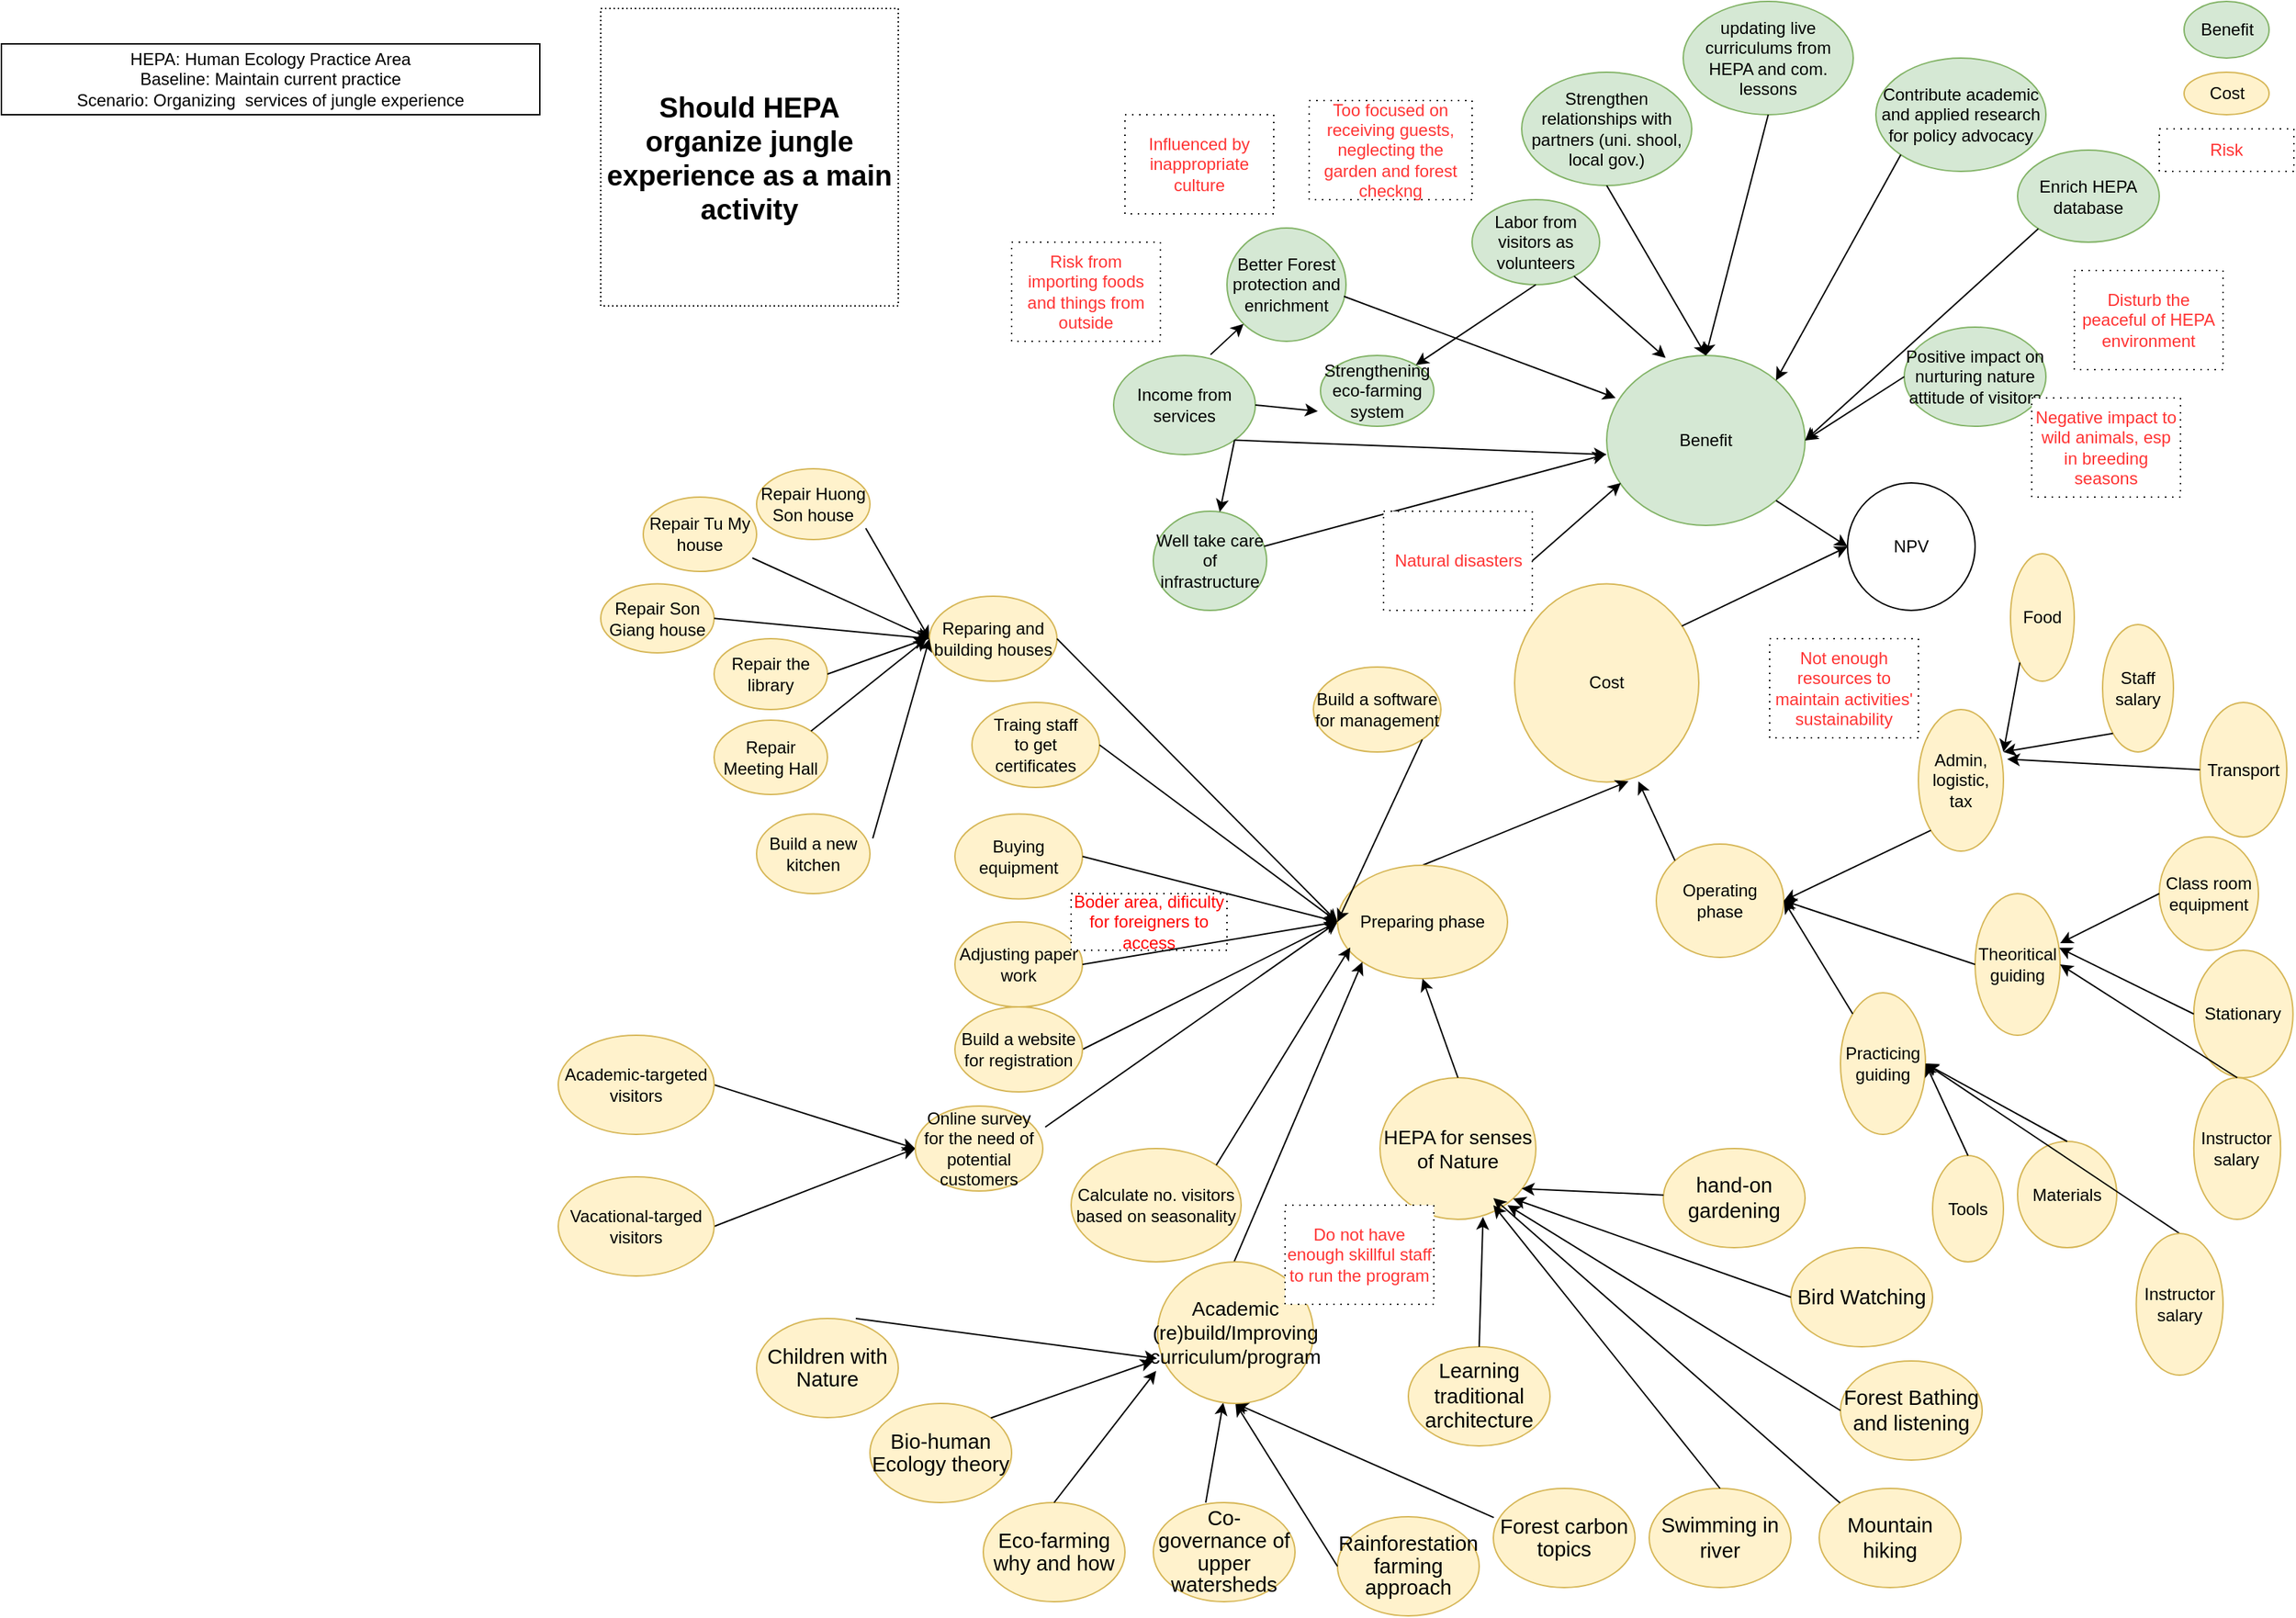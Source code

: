 <mxfile version="24.5.4" type="device" pages="2">
  <diagram name="Trang-1" id="ofl7ttp1nzQs2wiD4BM9">
    <mxGraphModel dx="2084" dy="669" grid="1" gridSize="10" guides="1" tooltips="1" connect="1" arrows="1" fold="1" page="1" pageScale="1" pageWidth="827" pageHeight="1169" math="0" shadow="0">
      <root>
        <mxCell id="0" />
        <mxCell id="1" parent="0" />
        <mxCell id="Vnxd07OsWFcu-5mzHoOT-1" value="Income from services" style="ellipse;whiteSpace=wrap;html=1;fillColor=#d5e8d4;strokeColor=#82b366;" parent="1" vertex="1">
          <mxGeometry x="-8" y="250" width="100" height="70" as="geometry" />
        </mxCell>
        <mxCell id="Vnxd07OsWFcu-5mzHoOT-2" value="Well take care of infrastructure" style="ellipse;whiteSpace=wrap;html=1;fillColor=#d5e8d4;strokeColor=#82b366;" parent="1" vertex="1">
          <mxGeometry x="20" y="360" width="80" height="70" as="geometry" />
        </mxCell>
        <mxCell id="Vnxd07OsWFcu-5mzHoOT-3" value="Positive impact on nurturing nature attitude of visitors" style="ellipse;whiteSpace=wrap;html=1;fillColor=#d5e8d4;strokeColor=#82b366;" parent="1" vertex="1">
          <mxGeometry x="550" y="230" width="100" height="70" as="geometry" />
        </mxCell>
        <mxCell id="Vnxd07OsWFcu-5mzHoOT-4" value="Better Forest protection and enrichment" style="ellipse;whiteSpace=wrap;html=1;fillColor=#d5e8d4;strokeColor=#82b366;" parent="1" vertex="1">
          <mxGeometry x="72" y="160" width="84" height="80" as="geometry" />
        </mxCell>
        <mxCell id="Vnxd07OsWFcu-5mzHoOT-8" value="Operating phase" style="ellipse;whiteSpace=wrap;html=1;fillColor=#fff2cc;strokeColor=#d6b656;" parent="1" vertex="1">
          <mxGeometry x="375" y="595" width="90" height="80" as="geometry" />
        </mxCell>
        <mxCell id="Vnxd07OsWFcu-5mzHoOT-10" value="Strengthening eco-farming system" style="ellipse;whiteSpace=wrap;html=1;fillColor=#D5E8D4;strokeColor=#82b366;" parent="1" vertex="1">
          <mxGeometry x="138" y="250" width="80" height="50" as="geometry" />
        </mxCell>
        <mxCell id="Vnxd07OsWFcu-5mzHoOT-11" value="Benefit" style="ellipse;whiteSpace=wrap;html=1;fillColor=#d5e8d4;strokeColor=#82b366;" parent="1" vertex="1">
          <mxGeometry x="340" y="250" width="140" height="120" as="geometry" />
        </mxCell>
        <mxCell id="Vnxd07OsWFcu-5mzHoOT-12" value="Cost" style="ellipse;whiteSpace=wrap;html=1;fillColor=#fff2cc;strokeColor=#d6b656;" parent="1" vertex="1">
          <mxGeometry x="275" y="411.25" width="130" height="140" as="geometry" />
        </mxCell>
        <mxCell id="Vnxd07OsWFcu-5mzHoOT-13" value="Labor from visitors as volunteers" style="ellipse;whiteSpace=wrap;html=1;fillColor=#d5e8d4;strokeColor=#82b366;" parent="1" vertex="1">
          <mxGeometry x="245" y="140" width="90" height="60" as="geometry" />
        </mxCell>
        <mxCell id="Vnxd07OsWFcu-5mzHoOT-17" value="" style="endArrow=classic;html=1;rounded=0;exitX=0;exitY=0;exitDx=0;exitDy=0;entryX=0.672;entryY=0.996;entryDx=0;entryDy=0;entryPerimeter=0;" parent="1" source="Vnxd07OsWFcu-5mzHoOT-8" target="Vnxd07OsWFcu-5mzHoOT-12" edge="1">
          <mxGeometry width="50" height="50" relative="1" as="geometry">
            <mxPoint x="322.25" y="410.0" as="sourcePoint" />
            <mxPoint x="610" y="410" as="targetPoint" />
          </mxGeometry>
        </mxCell>
        <mxCell id="Vnxd07OsWFcu-5mzHoOT-30" value="" style="endArrow=classic;html=1;rounded=0;exitX=0.5;exitY=0;exitDx=0;exitDy=0;entryX=0.618;entryY=0.996;entryDx=0;entryDy=0;entryPerimeter=0;" parent="1" source="Vnxd07OsWFcu-5mzHoOT-24" target="Vnxd07OsWFcu-5mzHoOT-12" edge="1">
          <mxGeometry width="50" height="50" relative="1" as="geometry">
            <mxPoint x="446.52" y="688.54" as="sourcePoint" />
            <mxPoint x="410" y="530" as="targetPoint" />
          </mxGeometry>
        </mxCell>
        <mxCell id="Vnxd07OsWFcu-5mzHoOT-33" value="NPV" style="ellipse;whiteSpace=wrap;html=1;" parent="1" vertex="1">
          <mxGeometry x="510" y="340" width="90" height="90" as="geometry" />
        </mxCell>
        <mxCell id="Vnxd07OsWFcu-5mzHoOT-34" value="" style="endArrow=classic;html=1;rounded=0;exitX=1;exitY=1;exitDx=0;exitDy=0;entryX=0;entryY=0.5;entryDx=0;entryDy=0;" parent="1" source="Vnxd07OsWFcu-5mzHoOT-11" target="Vnxd07OsWFcu-5mzHoOT-33" edge="1">
          <mxGeometry width="50" height="50" relative="1" as="geometry">
            <mxPoint x="720" y="210" as="sourcePoint" />
            <mxPoint x="617" y="303" as="targetPoint" />
          </mxGeometry>
        </mxCell>
        <mxCell id="Vnxd07OsWFcu-5mzHoOT-35" value="" style="endArrow=classic;html=1;rounded=0;exitX=0.908;exitY=0.213;exitDx=0;exitDy=0;exitPerimeter=0;entryX=0;entryY=0.5;entryDx=0;entryDy=0;" parent="1" source="Vnxd07OsWFcu-5mzHoOT-12" target="Vnxd07OsWFcu-5mzHoOT-33" edge="1">
          <mxGeometry width="50" height="50" relative="1" as="geometry">
            <mxPoint x="690" y="350" as="sourcePoint" />
            <mxPoint x="630" y="330" as="targetPoint" />
          </mxGeometry>
        </mxCell>
        <mxCell id="Vnxd07OsWFcu-5mzHoOT-37" value="" style="endArrow=classic;html=1;rounded=0;exitX=1;exitY=1;exitDx=0;exitDy=0;" parent="1" source="Vnxd07OsWFcu-5mzHoOT-1" edge="1">
          <mxGeometry width="50" height="50" relative="1" as="geometry">
            <mxPoint x="294" y="120" as="sourcePoint" />
            <mxPoint x="340" y="320" as="targetPoint" />
          </mxGeometry>
        </mxCell>
        <mxCell id="Vnxd07OsWFcu-5mzHoOT-38" value="" style="endArrow=classic;html=1;rounded=0;entryX=-0.006;entryY=0.583;entryDx=0;entryDy=0;entryPerimeter=0;" parent="1" source="Vnxd07OsWFcu-5mzHoOT-2" target="Vnxd07OsWFcu-5mzHoOT-11" edge="1">
          <mxGeometry width="50" height="50" relative="1" as="geometry">
            <mxPoint x="424" y="90" as="sourcePoint" />
            <mxPoint x="474" y="40" as="targetPoint" />
          </mxGeometry>
        </mxCell>
        <mxCell id="Vnxd07OsWFcu-5mzHoOT-43" value="" style="endArrow=classic;html=1;rounded=0;exitX=1;exitY=1;exitDx=0;exitDy=0;" parent="1" source="Vnxd07OsWFcu-5mzHoOT-1" target="Vnxd07OsWFcu-5mzHoOT-2" edge="1">
          <mxGeometry width="50" height="50" relative="1" as="geometry">
            <mxPoint x="290" y="90" as="sourcePoint" />
            <mxPoint x="340" y="40" as="targetPoint" />
          </mxGeometry>
        </mxCell>
        <mxCell id="Vnxd07OsWFcu-5mzHoOT-45" value="" style="endArrow=classic;html=1;rounded=0;entryX=0.297;entryY=0.015;entryDx=0;entryDy=0;entryPerimeter=0;" parent="1" source="Vnxd07OsWFcu-5mzHoOT-13" target="Vnxd07OsWFcu-5mzHoOT-11" edge="1">
          <mxGeometry width="50" height="50" relative="1" as="geometry">
            <mxPoint x="390" y="250" as="sourcePoint" />
            <mxPoint x="440" y="200" as="targetPoint" />
          </mxGeometry>
        </mxCell>
        <mxCell id="Vnxd07OsWFcu-5mzHoOT-55" value="&lt;div style=&quot;&quot;&gt;&lt;b style=&quot;background-color: initial;&quot;&gt;&lt;font style=&quot;font-size: 20px;&quot;&gt;Should HEPA organize jungle experience as a main activity&lt;/font&gt;&lt;/b&gt;&lt;/div&gt;" style="whiteSpace=wrap;html=1;aspect=fixed;align=center;dashed=1;dashPattern=1 2;" parent="1" vertex="1">
          <mxGeometry x="-370" y="5" width="210" height="210" as="geometry" />
        </mxCell>
        <mxCell id="Vnxd07OsWFcu-5mzHoOT-57" value="Benefit" style="ellipse;whiteSpace=wrap;html=1;fillColor=#d5e8d4;strokeColor=#82b366;" parent="1" vertex="1">
          <mxGeometry x="747.5" width="60" height="40" as="geometry" />
        </mxCell>
        <mxCell id="Vnxd07OsWFcu-5mzHoOT-58" value="Cost" style="ellipse;whiteSpace=wrap;html=1;fillColor=#fff2cc;strokeColor=#d6b656;" parent="1" vertex="1">
          <mxGeometry x="747.5" y="50" width="60" height="30" as="geometry" />
        </mxCell>
        <mxCell id="Vnxd07OsWFcu-5mzHoOT-59" value="&lt;font color=&quot;#ff3333&quot;&gt;Risk&lt;/font&gt;" style="rounded=0;whiteSpace=wrap;html=1;dashed=1;dashPattern=1 4;rotation=0;" parent="1" vertex="1">
          <mxGeometry x="730" y="90" width="95" height="30" as="geometry" />
        </mxCell>
        <mxCell id="sA6MvH5z0S7KKNP0_NfH-4" value="Admin, logistic, tax" style="ellipse;whiteSpace=wrap;html=1;fillColor=#fff2cc;strokeColor=#d6b656;direction=south;" parent="1" vertex="1">
          <mxGeometry x="560" y="500" width="60" height="100" as="geometry" />
        </mxCell>
        <mxCell id="sA6MvH5z0S7KKNP0_NfH-5" value="Theoritical guiding&lt;span style=&quot;color: rgba(0, 0, 0, 0); font-family: monospace; font-size: 0px; text-align: start; text-wrap: nowrap;&quot;&gt;%3CmxGraphModel%3E%3Croot%3E%3CmxCell%20id%3D%220%22%2F%3E%3CmxCell%20id%3D%221%22%20parent%3D%220%22%2F%3E%3CmxCell%20id%3D%222%22%20value%3D%22Admin%22%20style%3D%22ellipse%3BwhiteSpace%3Dwrap%3Bhtml%3D1%3B%22%20vertex%3D%221%22%20parent%3D%221%22%3E%3CmxGeometry%20x%3D%22340%22%20y%3D%22440%22%20width%3D%22100%22%20height%3D%2260%22%20as%3D%22geometry%22%2F%3E%3C%2FmxCell%3E%3C%2Froot%3E%3C%2FmxGraphModel%3E&lt;/span&gt;" style="ellipse;whiteSpace=wrap;html=1;fillColor=#fff2cc;strokeColor=#d6b656;direction=south;" parent="1" vertex="1">
          <mxGeometry x="600" y="630" width="60" height="100" as="geometry" />
        </mxCell>
        <mxCell id="sA6MvH5z0S7KKNP0_NfH-6" value="Practicing guiding" style="ellipse;whiteSpace=wrap;html=1;fillColor=#fff2cc;strokeColor=#d6b656;direction=south;" parent="1" vertex="1">
          <mxGeometry x="505" y="700" width="60" height="100" as="geometry" />
        </mxCell>
        <mxCell id="sA6MvH5z0S7KKNP0_NfH-14" value="" style="endArrow=classic;html=1;rounded=0;exitX=1;exitY=0.5;exitDx=0;exitDy=0;entryX=0;entryY=0.5;entryDx=0;entryDy=0;" parent="1" source="sA6MvH5z0S7KKNP0_NfH-2" target="SxeLYtw73dhV6uL4XOvn-9" edge="1">
          <mxGeometry width="50" height="50" relative="1" as="geometry">
            <mxPoint x="-260" y="600" as="sourcePoint" />
            <mxPoint x="-23" y="840" as="targetPoint" />
          </mxGeometry>
        </mxCell>
        <mxCell id="sA6MvH5z0S7KKNP0_NfH-15" value="" style="endArrow=classic;html=1;rounded=0;entryX=0;entryY=0.5;entryDx=0;entryDy=0;exitX=1;exitY=0.5;exitDx=0;exitDy=0;" parent="1" source="sA6MvH5z0S7KKNP0_NfH-3" target="SxeLYtw73dhV6uL4XOvn-9" edge="1">
          <mxGeometry width="50" height="50" relative="1" as="geometry">
            <mxPoint x="-180" y="725" as="sourcePoint" />
            <mxPoint x="-13" y="841" as="targetPoint" />
          </mxGeometry>
        </mxCell>
        <mxCell id="sA6MvH5z0S7KKNP0_NfH-16" value="" style="endArrow=classic;html=1;rounded=0;entryX=0;entryY=0.5;entryDx=0;entryDy=0;exitX=0.963;exitY=0.84;exitDx=0;exitDy=0;exitPerimeter=0;" parent="1" source="SxeLYtw73dhV6uL4XOvn-4" target="Vnxd07OsWFcu-5mzHoOT-5" edge="1">
          <mxGeometry width="50" height="50" relative="1" as="geometry">
            <mxPoint x="-80" y="390" as="sourcePoint" />
            <mxPoint x="-210" y="360" as="targetPoint" />
          </mxGeometry>
        </mxCell>
        <mxCell id="sA6MvH5z0S7KKNP0_NfH-20" value="updating live curriculums from HEPA and com. lessons" style="ellipse;whiteSpace=wrap;html=1;fillColor=#d5e8d4;strokeColor=#82b366;" parent="1" vertex="1">
          <mxGeometry x="394" width="120" height="80" as="geometry" />
        </mxCell>
        <mxCell id="sA6MvH5z0S7KKNP0_NfH-22" value="Contribute academic and applied research for policy advocacy" style="ellipse;whiteSpace=wrap;html=1;fillColor=#d5e8d4;strokeColor=#82b366;" parent="1" vertex="1">
          <mxGeometry x="530" y="40" width="120" height="80" as="geometry" />
        </mxCell>
        <mxCell id="sA6MvH5z0S7KKNP0_NfH-23" value="Enrich HEPA database" style="ellipse;whiteSpace=wrap;html=1;fillColor=#d5e8d4;strokeColor=#82b366;" parent="1" vertex="1">
          <mxGeometry x="630" y="105" width="100" height="65" as="geometry" />
        </mxCell>
        <mxCell id="sA6MvH5z0S7KKNP0_NfH-29" value="&lt;span style=&quot;font-size:11.0pt;line-height:107%;&lt;br/&gt;font-family:&amp;quot;Times New Roman&amp;quot;,&amp;quot;serif&amp;quot;;mso-fareast-font-family:Calibri;&lt;br/&gt;mso-fareast-theme-font:minor-latin;mso-ansi-language:EN-US;mso-fareast-language:&lt;br/&gt;EN-US;mso-bidi-language:AR-SA&quot;&gt;Forest carbon topics&lt;/span&gt;" style="ellipse;whiteSpace=wrap;html=1;fillColor=#fff2cc;strokeColor=#d6b656;" parent="1" vertex="1">
          <mxGeometry x="260" y="1050" width="100" height="70" as="geometry" />
        </mxCell>
        <mxCell id="sA6MvH5z0S7KKNP0_NfH-30" value="&lt;span style=&quot;font-size:11.0pt;line-height:107%;&lt;br/&gt;font-family:&amp;quot;Times New Roman&amp;quot;,&amp;quot;serif&amp;quot;;mso-fareast-font-family:Calibri;&lt;br/&gt;mso-fareast-theme-font:minor-latin;mso-ansi-language:EN-US;mso-fareast-language:&lt;br/&gt;EN-US;mso-bidi-language:AR-SA&quot;&gt;Eco-farming why and how&lt;/span&gt;" style="ellipse;whiteSpace=wrap;html=1;fillColor=#fff2cc;strokeColor=#d6b656;" parent="1" vertex="1">
          <mxGeometry x="-100" y="1060" width="100" height="70" as="geometry" />
        </mxCell>
        <mxCell id="sA6MvH5z0S7KKNP0_NfH-32" value="&lt;span style=&quot;font-size:11.0pt;line-height:107%;&lt;br/&gt;font-family:&amp;quot;Times New Roman&amp;quot;,&amp;quot;serif&amp;quot;;mso-fareast-font-family:Calibri;&lt;br/&gt;mso-fareast-theme-font:minor-latin;mso-ansi-language:EN-US;mso-fareast-language:&lt;br/&gt;EN-US;mso-bidi-language:AR-SA&quot;&gt;Rainforestation farming approach&lt;/span&gt;" style="ellipse;whiteSpace=wrap;html=1;fillColor=#fff2cc;strokeColor=#d6b656;" parent="1" vertex="1">
          <mxGeometry x="150" y="1070" width="100" height="70" as="geometry" />
        </mxCell>
        <mxCell id="sA6MvH5z0S7KKNP0_NfH-41" value="" style="endArrow=classic;html=1;rounded=0;entryX=1;entryY=0.5;entryDx=0;entryDy=0;exitX=0;exitY=0.5;exitDx=0;exitDy=0;" parent="1" source="sA6MvH5z0S7KKNP0_NfH-32" target="sA6MvH5z0S7KKNP0_NfH-24" edge="1">
          <mxGeometry width="50" height="50" relative="1" as="geometry">
            <mxPoint x="158" y="880" as="sourcePoint" />
            <mxPoint x="208" y="830" as="targetPoint" />
          </mxGeometry>
        </mxCell>
        <mxCell id="sA6MvH5z0S7KKNP0_NfH-42" value="" style="endArrow=classic;html=1;rounded=0;exitX=0.003;exitY=0.294;exitDx=0;exitDy=0;exitPerimeter=0;entryX=1;entryY=0.5;entryDx=0;entryDy=0;" parent="1" source="sA6MvH5z0S7KKNP0_NfH-29" target="sA6MvH5z0S7KKNP0_NfH-24" edge="1">
          <mxGeometry width="50" height="50" relative="1" as="geometry">
            <mxPoint x="133" y="850" as="sourcePoint" />
            <mxPoint x="130" y="900" as="targetPoint" />
          </mxGeometry>
        </mxCell>
        <mxCell id="sA6MvH5z0S7KKNP0_NfH-2" value="Academic-targeted&lt;div&gt;visitors&lt;/div&gt;" style="ellipse;whiteSpace=wrap;html=1;fillColor=#fff2cc;strokeColor=#d6b656;" parent="1" vertex="1">
          <mxGeometry x="-400" y="730" width="110" height="70" as="geometry" />
        </mxCell>
        <mxCell id="sA6MvH5z0S7KKNP0_NfH-3" value="Vacational-targed&lt;div&gt;visitors&lt;/div&gt;" style="ellipse;whiteSpace=wrap;html=1;fillColor=#fff2cc;strokeColor=#d6b656;" parent="1" vertex="1">
          <mxGeometry x="-400" y="830" width="110" height="70" as="geometry" />
        </mxCell>
        <mxCell id="sA6MvH5z0S7KKNP0_NfH-28" value="&lt;span style=&quot;font-size:11.0pt;line-height:107%;&lt;br/&gt;font-family:&amp;quot;Times New Roman&amp;quot;,&amp;quot;serif&amp;quot;;mso-fareast-font-family:Calibri;&lt;br/&gt;mso-fareast-theme-font:minor-latin;mso-ansi-language:EN-US;mso-fareast-language:&lt;br/&gt;EN-US;mso-bidi-language:AR-SA&quot;&gt;Children with Nature&lt;/span&gt;" style="ellipse;whiteSpace=wrap;html=1;fillColor=#fff2cc;strokeColor=#d6b656;" parent="1" vertex="1">
          <mxGeometry x="-260" y="930" width="100" height="70" as="geometry" />
        </mxCell>
        <mxCell id="Vnxd07OsWFcu-5mzHoOT-5" value="Reparing and building houses" style="ellipse;whiteSpace=wrap;html=1;fillColor=#fff2cc;strokeColor=#d6b656;" parent="1" vertex="1">
          <mxGeometry x="-138" y="420" width="90" height="60" as="geometry" />
        </mxCell>
        <mxCell id="Vnxd07OsWFcu-5mzHoOT-6" value="Traing staff&lt;div&gt;to get certificates&lt;/div&gt;" style="ellipse;whiteSpace=wrap;html=1;fillColor=#fff2cc;strokeColor=#d6b656;" parent="1" vertex="1">
          <mxGeometry x="-108" y="495" width="90" height="60" as="geometry" />
        </mxCell>
        <mxCell id="Vnxd07OsWFcu-5mzHoOT-7" value="Buying equipment" style="ellipse;whiteSpace=wrap;html=1;fillColor=#fff2cc;strokeColor=#d6b656;" parent="1" vertex="1">
          <mxGeometry x="-120" y="573.75" width="90" height="60" as="geometry" />
        </mxCell>
        <mxCell id="Vnxd07OsWFcu-5mzHoOT-9" value="Adjusting paper work" style="ellipse;whiteSpace=wrap;html=1;fillColor=#fff2cc;strokeColor=#d6b656;" parent="1" vertex="1">
          <mxGeometry x="-120" y="650" width="90" height="60" as="geometry" />
        </mxCell>
        <mxCell id="Vnxd07OsWFcu-5mzHoOT-25" value="" style="endArrow=classic;html=1;rounded=0;entryX=0;entryY=0.5;entryDx=0;entryDy=0;exitX=1.019;exitY=0.248;exitDx=0;exitDy=0;exitPerimeter=0;" parent="1" source="SxeLYtw73dhV6uL4XOvn-9" target="Vnxd07OsWFcu-5mzHoOT-24" edge="1">
          <mxGeometry width="50" height="50" relative="1" as="geometry">
            <mxPoint x="-48" y="390" as="sourcePoint" />
            <mxPoint x="2" y="340" as="targetPoint" />
          </mxGeometry>
        </mxCell>
        <mxCell id="Vnxd07OsWFcu-5mzHoOT-29" value="" style="endArrow=classic;html=1;rounded=0;entryX=0;entryY=0.5;entryDx=0;entryDy=0;exitX=1;exitY=0.5;exitDx=0;exitDy=0;" parent="1" source="SxeLYtw73dhV6uL4XOvn-8" target="Vnxd07OsWFcu-5mzHoOT-24" edge="1">
          <mxGeometry width="50" height="50" relative="1" as="geometry">
            <mxPoint x="-38" y="320" as="sourcePoint" />
            <mxPoint x="2" y="440" as="targetPoint" />
          </mxGeometry>
        </mxCell>
        <mxCell id="6lQAxavOUs4JMhzaHAg3-1" value="&lt;font color=&quot;#ff0000&quot;&gt;Boder area, dificulty for foreigners to access&lt;/font&gt;" style="rounded=0;whiteSpace=wrap;html=1;dashed=1;dashPattern=1 4;rotation=0;" parent="1" vertex="1">
          <mxGeometry x="-38" y="630" width="110" height="40" as="geometry" />
        </mxCell>
        <mxCell id="SxeLYtw73dhV6uL4XOvn-8" value="Build a website for registration" style="ellipse;whiteSpace=wrap;html=1;fillColor=#fff2cc;strokeColor=#d6b656;" parent="1" vertex="1">
          <mxGeometry x="-120" y="710" width="90" height="60" as="geometry" />
        </mxCell>
        <mxCell id="SxeLYtw73dhV6uL4XOvn-9" value="Online survey for the need of potential customers" style="ellipse;whiteSpace=wrap;html=1;fillColor=#fff2cc;strokeColor=#d6b656;" parent="1" vertex="1">
          <mxGeometry x="-148" y="780" width="90" height="60" as="geometry" />
        </mxCell>
        <mxCell id="sA6MvH5z0S7KKNP0_NfH-10" value="" style="endArrow=classic;html=1;rounded=0;entryX=0;entryY=0.5;entryDx=0;entryDy=0;exitX=1;exitY=0.5;exitDx=0;exitDy=0;" parent="1" source="Vnxd07OsWFcu-5mzHoOT-9" target="Vnxd07OsWFcu-5mzHoOT-24" edge="1">
          <mxGeometry width="50" height="50" relative="1" as="geometry">
            <mxPoint x="-38" y="820" as="sourcePoint" />
            <mxPoint x="242" y="600" as="targetPoint" />
          </mxGeometry>
        </mxCell>
        <mxCell id="sA6MvH5z0S7KKNP0_NfH-12" value="" style="endArrow=classic;html=1;rounded=0;exitX=1;exitY=0.5;exitDx=0;exitDy=0;entryX=0;entryY=0.5;entryDx=0;entryDy=0;" parent="1" source="Vnxd07OsWFcu-5mzHoOT-6" target="Vnxd07OsWFcu-5mzHoOT-24" edge="1">
          <mxGeometry width="50" height="50" relative="1" as="geometry">
            <mxPoint x="-38" y="650" as="sourcePoint" />
            <mxPoint x="232" y="610" as="targetPoint" />
          </mxGeometry>
        </mxCell>
        <mxCell id="sA6MvH5z0S7KKNP0_NfH-9" value="Build a software for management" style="ellipse;whiteSpace=wrap;html=1;fillColor=#fff2cc;strokeColor=#d6b656;" parent="1" vertex="1">
          <mxGeometry x="133" y="470" width="90" height="60" as="geometry" />
        </mxCell>
        <mxCell id="Vnxd07OsWFcu-5mzHoOT-24" value="Preparing phase" style="ellipse;whiteSpace=wrap;html=1;fillColor=#fff2cc;strokeColor=#d6b656;" parent="1" vertex="1">
          <mxGeometry x="150" y="610" width="120" height="80" as="geometry" />
        </mxCell>
        <mxCell id="Vnxd07OsWFcu-5mzHoOT-28" value="" style="endArrow=classic;html=1;rounded=0;entryX=0;entryY=0.5;entryDx=0;entryDy=0;exitX=1;exitY=1;exitDx=0;exitDy=0;" parent="1" source="sA6MvH5z0S7KKNP0_NfH-9" target="Vnxd07OsWFcu-5mzHoOT-24" edge="1">
          <mxGeometry width="50" height="50" relative="1" as="geometry">
            <mxPoint x="-2" y="530" as="sourcePoint" />
            <mxPoint x="18" y="510" as="targetPoint" />
          </mxGeometry>
        </mxCell>
        <mxCell id="sA6MvH5z0S7KKNP0_NfH-13" value="" style="endArrow=classic;html=1;rounded=0;exitX=1;exitY=0.5;exitDx=0;exitDy=0;entryX=0;entryY=0.5;entryDx=0;entryDy=0;" parent="1" source="Vnxd07OsWFcu-5mzHoOT-5" target="Vnxd07OsWFcu-5mzHoOT-24" edge="1">
          <mxGeometry width="50" height="50" relative="1" as="geometry">
            <mxPoint x="-2" y="660" as="sourcePoint" />
            <mxPoint x="278" y="670" as="targetPoint" />
          </mxGeometry>
        </mxCell>
        <mxCell id="sA6MvH5z0S7KKNP0_NfH-11" value="" style="endArrow=classic;html=1;rounded=0;exitX=1;exitY=0.5;exitDx=0;exitDy=0;entryX=0;entryY=0.5;entryDx=0;entryDy=0;" parent="1" source="Vnxd07OsWFcu-5mzHoOT-7" target="Vnxd07OsWFcu-5mzHoOT-24" edge="1">
          <mxGeometry width="50" height="50" relative="1" as="geometry">
            <mxPoint x="-2" y="840" as="sourcePoint" />
            <mxPoint x="268" y="650" as="targetPoint" />
          </mxGeometry>
        </mxCell>
        <mxCell id="sA6MvH5z0S7KKNP0_NfH-31" value="&lt;span style=&quot;font-size:11.0pt;line-height:107%;&lt;br/&gt;font-family:&amp;quot;Times New Roman&amp;quot;,&amp;quot;serif&amp;quot;;mso-fareast-font-family:Calibri;&lt;br/&gt;mso-fareast-theme-font:minor-latin;mso-ansi-language:EN-US;mso-fareast-language:&lt;br/&gt;EN-US;mso-bidi-language:AR-SA&quot;&gt;Co-governance of upper watersheds&lt;/span&gt;" style="ellipse;whiteSpace=wrap;html=1;fillColor=#fff2cc;strokeColor=#d6b656;" parent="1" vertex="1">
          <mxGeometry x="20" y="1060" width="100" height="70" as="geometry" />
        </mxCell>
        <mxCell id="sA6MvH5z0S7KKNP0_NfH-27" value="&lt;span style=&quot;font-size:11.0pt;line-height:107%;&lt;br/&gt;font-family:&amp;quot;Times New Roman&amp;quot;,&amp;quot;serif&amp;quot;;mso-fareast-font-family:Calibri;&lt;br/&gt;mso-fareast-theme-font:minor-latin;mso-ansi-language:EN-US;mso-fareast-language:&lt;br/&gt;EN-US;mso-bidi-language:AR-SA&quot;&gt;Bio-human Ecology theory&lt;/span&gt;" style="ellipse;whiteSpace=wrap;html=1;fillColor=#fff2cc;strokeColor=#d6b656;" parent="1" vertex="1">
          <mxGeometry x="-180" y="990" width="100" height="70" as="geometry" />
        </mxCell>
        <mxCell id="sA6MvH5z0S7KKNP0_NfH-33" value="" style="endArrow=classic;html=1;rounded=0;entryX=0.683;entryY=1.003;entryDx=0;entryDy=0;entryPerimeter=0;" parent="1" target="sA6MvH5z0S7KKNP0_NfH-24" edge="1">
          <mxGeometry width="50" height="50" relative="1" as="geometry">
            <mxPoint x="-190" y="930" as="sourcePoint" />
            <mxPoint x="80" y="870" as="targetPoint" />
          </mxGeometry>
        </mxCell>
        <mxCell id="sA6MvH5z0S7KKNP0_NfH-37" value="" style="endArrow=classic;html=1;rounded=0;exitX=1;exitY=0;exitDx=0;exitDy=0;" parent="1" source="sA6MvH5z0S7KKNP0_NfH-27" edge="1">
          <mxGeometry width="50" height="50" relative="1" as="geometry">
            <mxPoint x="-60" y="930" as="sourcePoint" />
            <mxPoint x="20" y="960" as="targetPoint" />
          </mxGeometry>
        </mxCell>
        <mxCell id="sA6MvH5z0S7KKNP0_NfH-39" value="" style="endArrow=classic;html=1;rounded=0;exitX=0.5;exitY=0;exitDx=0;exitDy=0;entryX=0.77;entryY=1.009;entryDx=0;entryDy=0;entryPerimeter=0;" parent="1" source="sA6MvH5z0S7KKNP0_NfH-30" target="sA6MvH5z0S7KKNP0_NfH-24" edge="1">
          <mxGeometry width="50" height="50" relative="1" as="geometry">
            <mxPoint x="18" y="870" as="sourcePoint" />
            <mxPoint x="68" y="820" as="targetPoint" />
          </mxGeometry>
        </mxCell>
        <mxCell id="sA6MvH5z0S7KKNP0_NfH-43" value="" style="endArrow=classic;html=1;rounded=0;exitX=0;exitY=0.509;exitDx=0;exitDy=0;exitPerimeter=0;entryX=0;entryY=1;entryDx=0;entryDy=0;" parent="1" source="sA6MvH5z0S7KKNP0_NfH-24" target="Vnxd07OsWFcu-5mzHoOT-24" edge="1">
          <mxGeometry width="50" height="50" relative="1" as="geometry">
            <mxPoint x="72" y="710" as="sourcePoint" />
            <mxPoint x="140" y="540" as="targetPoint" />
          </mxGeometry>
        </mxCell>
        <mxCell id="sA6MvH5z0S7KKNP0_NfH-47" value="&lt;font style=&quot;font-size: 14px;&quot;&gt;HEPA for senses of Nature&lt;/font&gt;" style="ellipse;whiteSpace=wrap;html=1;fillColor=#fff2cc;strokeColor=#d6b656;direction=south;" parent="1" vertex="1">
          <mxGeometry x="180" y="760" width="110" height="100" as="geometry" />
        </mxCell>
        <mxCell id="sA6MvH5z0S7KKNP0_NfH-48" value="&lt;span style=&quot;font-size: 14.667px;&quot;&gt;Swimming in river&lt;/span&gt;" style="ellipse;whiteSpace=wrap;html=1;fillColor=#fff2cc;strokeColor=#d6b656;" parent="1" vertex="1">
          <mxGeometry x="370" y="1050" width="100" height="70" as="geometry" />
        </mxCell>
        <mxCell id="sA6MvH5z0S7KKNP0_NfH-49" value="&lt;span style=&quot;font-size: 14.667px;&quot;&gt;Learning traditional architecture&lt;/span&gt;" style="ellipse;whiteSpace=wrap;html=1;fillColor=#fff2cc;strokeColor=#d6b656;" parent="1" vertex="1">
          <mxGeometry x="200" y="950" width="100" height="70" as="geometry" />
        </mxCell>
        <mxCell id="sA6MvH5z0S7KKNP0_NfH-50" value="&lt;span style=&quot;font-size: 14.667px;&quot;&gt;hand-on gardening&lt;/span&gt;" style="ellipse;whiteSpace=wrap;html=1;fillColor=#fff2cc;strokeColor=#d6b656;" parent="1" vertex="1">
          <mxGeometry x="380" y="810" width="100" height="70" as="geometry" />
        </mxCell>
        <mxCell id="sA6MvH5z0S7KKNP0_NfH-51" value="&lt;span style=&quot;font-size: 14.667px;&quot;&gt;Mountain hiking&lt;/span&gt;" style="ellipse;whiteSpace=wrap;html=1;fillColor=#fff2cc;strokeColor=#d6b656;" parent="1" vertex="1">
          <mxGeometry x="490" y="1050" width="100" height="70" as="geometry" />
        </mxCell>
        <mxCell id="sA6MvH5z0S7KKNP0_NfH-52" value="&lt;span style=&quot;font-size: 14.667px;&quot;&gt;Forest Bathing and listening&lt;/span&gt;" style="ellipse;whiteSpace=wrap;html=1;fillColor=#fff2cc;strokeColor=#d6b656;" parent="1" vertex="1">
          <mxGeometry x="505" y="960" width="100" height="70" as="geometry" />
        </mxCell>
        <mxCell id="sA6MvH5z0S7KKNP0_NfH-53" value="&lt;span style=&quot;font-size: 14.667px;&quot;&gt;Bird Watching&lt;/span&gt;" style="ellipse;whiteSpace=wrap;html=1;fillColor=#fff2cc;strokeColor=#d6b656;" parent="1" vertex="1">
          <mxGeometry x="470" y="880" width="100" height="70" as="geometry" />
        </mxCell>
        <mxCell id="sA6MvH5z0S7KKNP0_NfH-54" value="" style="endArrow=classic;html=1;rounded=0;entryX=0.783;entryY=0.091;entryDx=0;entryDy=0;entryPerimeter=0;" parent="1" source="sA6MvH5z0S7KKNP0_NfH-50" target="sA6MvH5z0S7KKNP0_NfH-47" edge="1">
          <mxGeometry width="50" height="50" relative="1" as="geometry">
            <mxPoint x="310.0" y="825" as="sourcePoint" />
            <mxPoint x="350" y="820" as="targetPoint" />
          </mxGeometry>
        </mxCell>
        <mxCell id="sA6MvH5z0S7KKNP0_NfH-57" value="" style="endArrow=classic;html=1;rounded=0;exitX=0.5;exitY=0;exitDx=0;exitDy=0;entryX=0.983;entryY=0.339;entryDx=0;entryDy=0;entryPerimeter=0;" parent="1" source="sA6MvH5z0S7KKNP0_NfH-49" target="sA6MvH5z0S7KKNP0_NfH-47" edge="1">
          <mxGeometry width="50" height="50" relative="1" as="geometry">
            <mxPoint x="370" y="850" as="sourcePoint" />
            <mxPoint x="235" y="870" as="targetPoint" />
          </mxGeometry>
        </mxCell>
        <mxCell id="sA6MvH5z0S7KKNP0_NfH-58" value="" style="endArrow=classic;html=1;rounded=0;exitX=0.5;exitY=0;exitDx=0;exitDy=0;" parent="1" source="sA6MvH5z0S7KKNP0_NfH-48" edge="1">
          <mxGeometry width="50" height="50" relative="1" as="geometry">
            <mxPoint x="410" y="930" as="sourcePoint" />
            <mxPoint x="260" y="850" as="targetPoint" />
          </mxGeometry>
        </mxCell>
        <mxCell id="sA6MvH5z0S7KKNP0_NfH-59" value="" style="endArrow=classic;html=1;rounded=0;exitX=0;exitY=0;exitDx=0;exitDy=0;" parent="1" source="sA6MvH5z0S7KKNP0_NfH-51" edge="1">
          <mxGeometry width="50" height="50" relative="1" as="geometry">
            <mxPoint x="370" y="850" as="sourcePoint" />
            <mxPoint x="260" y="845" as="targetPoint" />
          </mxGeometry>
        </mxCell>
        <mxCell id="sA6MvH5z0S7KKNP0_NfH-60" value="" style="endArrow=classic;html=1;rounded=0;exitX=0;exitY=0.5;exitDx=0;exitDy=0;" parent="1" source="sA6MvH5z0S7KKNP0_NfH-52" edge="1">
          <mxGeometry width="50" height="50" relative="1" as="geometry">
            <mxPoint x="370" y="850" as="sourcePoint" />
            <mxPoint x="270" y="850" as="targetPoint" />
          </mxGeometry>
        </mxCell>
        <mxCell id="sA6MvH5z0S7KKNP0_NfH-61" value="" style="endArrow=classic;html=1;rounded=0;exitX=0;exitY=0.5;exitDx=0;exitDy=0;entryX=1;entryY=0;entryDx=0;entryDy=0;" parent="1" source="sA6MvH5z0S7KKNP0_NfH-53" target="sA6MvH5z0S7KKNP0_NfH-47" edge="1">
          <mxGeometry width="50" height="50" relative="1" as="geometry">
            <mxPoint x="370" y="850" as="sourcePoint" />
            <mxPoint x="460" y="840" as="targetPoint" />
          </mxGeometry>
        </mxCell>
        <mxCell id="sA6MvH5z0S7KKNP0_NfH-68" value="" style="endArrow=classic;html=1;rounded=0;exitX=0;exitY=0.5;exitDx=0;exitDy=0;entryX=0.5;entryY=1;entryDx=0;entryDy=0;" parent="1" source="sA6MvH5z0S7KKNP0_NfH-47" target="Vnxd07OsWFcu-5mzHoOT-24" edge="1">
          <mxGeometry width="50" height="50" relative="1" as="geometry">
            <mxPoint x="370" y="600" as="sourcePoint" />
            <mxPoint x="420" y="550" as="targetPoint" />
          </mxGeometry>
        </mxCell>
        <mxCell id="sA6MvH5z0S7KKNP0_NfH-69" value="" style="endArrow=classic;html=1;rounded=0;exitX=0.684;exitY=-0.008;exitDx=0;exitDy=0;exitPerimeter=0;" parent="1" source="Vnxd07OsWFcu-5mzHoOT-1" target="Vnxd07OsWFcu-5mzHoOT-4" edge="1">
          <mxGeometry width="50" height="50" relative="1" as="geometry">
            <mxPoint x="220" y="95" as="sourcePoint" />
            <mxPoint x="240" y="80" as="targetPoint" />
          </mxGeometry>
        </mxCell>
        <mxCell id="sA6MvH5z0S7KKNP0_NfH-70" value="" style="endArrow=classic;html=1;rounded=0;exitX=1;exitY=0.5;exitDx=0;exitDy=0;entryX=-0.024;entryY=0.788;entryDx=0;entryDy=0;entryPerimeter=0;" parent="1" source="Vnxd07OsWFcu-5mzHoOT-1" target="Vnxd07OsWFcu-5mzHoOT-10" edge="1">
          <mxGeometry width="50" height="50" relative="1" as="geometry">
            <mxPoint x="370" y="210" as="sourcePoint" />
            <mxPoint x="420" y="160" as="targetPoint" />
          </mxGeometry>
        </mxCell>
        <mxCell id="sA6MvH5z0S7KKNP0_NfH-71" value="" style="endArrow=classic;html=1;rounded=0;exitX=0.5;exitY=1;exitDx=0;exitDy=0;" parent="1" source="Vnxd07OsWFcu-5mzHoOT-13" target="Vnxd07OsWFcu-5mzHoOT-10" edge="1">
          <mxGeometry width="50" height="50" relative="1" as="geometry">
            <mxPoint x="370" y="210" as="sourcePoint" />
            <mxPoint x="420" y="160" as="targetPoint" />
            <Array as="points" />
          </mxGeometry>
        </mxCell>
        <mxCell id="sA6MvH5z0S7KKNP0_NfH-72" value="&lt;font color=&quot;#ff3333&quot;&gt;Too focused on receiving guests, neglecting the garden and forest checkng&lt;/font&gt;" style="rounded=0;whiteSpace=wrap;html=1;dashed=1;dashPattern=1 4;rotation=0;" parent="1" vertex="1">
          <mxGeometry x="130" y="70" width="115" height="70" as="geometry" />
        </mxCell>
        <mxCell id="sA6MvH5z0S7KKNP0_NfH-76" value="" style="endArrow=classic;html=1;rounded=0;exitX=0.982;exitY=0.603;exitDx=0;exitDy=0;exitPerimeter=0;entryX=0.045;entryY=0.25;entryDx=0;entryDy=0;entryPerimeter=0;" parent="1" source="Vnxd07OsWFcu-5mzHoOT-4" target="Vnxd07OsWFcu-5mzHoOT-11" edge="1">
          <mxGeometry width="50" height="50" relative="1" as="geometry">
            <mxPoint x="370" y="210" as="sourcePoint" />
            <mxPoint x="420" y="160" as="targetPoint" />
          </mxGeometry>
        </mxCell>
        <mxCell id="sA6MvH5z0S7KKNP0_NfH-77" value="Strengthen relationships with partners (uni. shool, local gov.)" style="ellipse;whiteSpace=wrap;html=1;fillColor=#d5e8d4;strokeColor=#82b366;" parent="1" vertex="1">
          <mxGeometry x="280" y="50" width="120" height="80" as="geometry" />
        </mxCell>
        <mxCell id="sA6MvH5z0S7KKNP0_NfH-78" value="" style="endArrow=classic;html=1;rounded=0;exitX=0.5;exitY=1;exitDx=0;exitDy=0;entryX=0.5;entryY=0;entryDx=0;entryDy=0;" parent="1" source="sA6MvH5z0S7KKNP0_NfH-77" target="Vnxd07OsWFcu-5mzHoOT-11" edge="1">
          <mxGeometry width="50" height="50" relative="1" as="geometry">
            <mxPoint x="370" y="90" as="sourcePoint" />
            <mxPoint x="420" y="40" as="targetPoint" />
          </mxGeometry>
        </mxCell>
        <mxCell id="sA6MvH5z0S7KKNP0_NfH-82" value="" style="endArrow=classic;html=1;rounded=0;exitX=0.5;exitY=1;exitDx=0;exitDy=0;entryX=0.5;entryY=0;entryDx=0;entryDy=0;" parent="1" source="sA6MvH5z0S7KKNP0_NfH-20" target="Vnxd07OsWFcu-5mzHoOT-11" edge="1">
          <mxGeometry width="50" height="50" relative="1" as="geometry">
            <mxPoint x="370" y="210" as="sourcePoint" />
            <mxPoint x="420" y="160" as="targetPoint" />
          </mxGeometry>
        </mxCell>
        <mxCell id="sA6MvH5z0S7KKNP0_NfH-83" value="" style="endArrow=classic;html=1;rounded=0;exitX=0;exitY=1;exitDx=0;exitDy=0;entryX=1;entryY=0.5;entryDx=0;entryDy=0;" parent="1" source="sA6MvH5z0S7KKNP0_NfH-23" target="Vnxd07OsWFcu-5mzHoOT-11" edge="1">
          <mxGeometry width="50" height="50" relative="1" as="geometry">
            <mxPoint x="464" y="90" as="sourcePoint" />
            <mxPoint x="420" y="260" as="targetPoint" />
          </mxGeometry>
        </mxCell>
        <mxCell id="sA6MvH5z0S7KKNP0_NfH-84" value="" style="endArrow=classic;html=1;rounded=0;exitX=0;exitY=0.5;exitDx=0;exitDy=0;entryX=1;entryY=0.5;entryDx=0;entryDy=0;" parent="1" source="Vnxd07OsWFcu-5mzHoOT-3" target="Vnxd07OsWFcu-5mzHoOT-11" edge="1">
          <mxGeometry width="50" height="50" relative="1" as="geometry">
            <mxPoint x="474" y="100" as="sourcePoint" />
            <mxPoint x="430" y="270" as="targetPoint" />
          </mxGeometry>
        </mxCell>
        <mxCell id="sA6MvH5z0S7KKNP0_NfH-85" value="" style="endArrow=classic;html=1;rounded=0;exitX=0;exitY=1;exitDx=0;exitDy=0;entryX=1;entryY=0;entryDx=0;entryDy=0;" parent="1" source="sA6MvH5z0S7KKNP0_NfH-22" target="Vnxd07OsWFcu-5mzHoOT-11" edge="1">
          <mxGeometry width="50" height="50" relative="1" as="geometry">
            <mxPoint x="484" y="110" as="sourcePoint" />
            <mxPoint x="440" y="280" as="targetPoint" />
          </mxGeometry>
        </mxCell>
        <mxCell id="sA6MvH5z0S7KKNP0_NfH-86" value="&lt;font color=&quot;#ff3333&quot;&gt;Negative impact to wild animals, esp in breeding seasons&lt;/font&gt;" style="rounded=0;whiteSpace=wrap;html=1;dashed=1;dashPattern=1 4;rotation=0;" parent="1" vertex="1">
          <mxGeometry x="640" y="280" width="105" height="70" as="geometry" />
        </mxCell>
        <mxCell id="sA6MvH5z0S7KKNP0_NfH-87" value="&lt;font color=&quot;#ff3333&quot;&gt;Risk from importing foods and things from outside&lt;/font&gt;" style="rounded=0;whiteSpace=wrap;html=1;dashed=1;dashPattern=1 4;rotation=0;" parent="1" vertex="1">
          <mxGeometry x="-80" y="170" width="105" height="70" as="geometry" />
        </mxCell>
        <mxCell id="sA6MvH5z0S7KKNP0_NfH-88" value="&lt;font color=&quot;#ff3333&quot;&gt;Disturb the peaceful of HEPA environment&lt;/font&gt;" style="rounded=0;whiteSpace=wrap;html=1;dashed=1;dashPattern=1 4;rotation=0;" parent="1" vertex="1">
          <mxGeometry x="670" y="190" width="105" height="70" as="geometry" />
        </mxCell>
        <mxCell id="sA6MvH5z0S7KKNP0_NfH-89" value="&lt;font color=&quot;#ff3333&quot;&gt;Influenced by inappropriate culture&lt;/font&gt;" style="rounded=0;whiteSpace=wrap;html=1;dashed=1;dashPattern=1 4;rotation=0;" parent="1" vertex="1">
          <mxGeometry y="80" width="105" height="70" as="geometry" />
        </mxCell>
        <mxCell id="sA6MvH5z0S7KKNP0_NfH-90" value="&lt;font color=&quot;#ff3333&quot;&gt;Natural disasters&lt;/font&gt;" style="rounded=0;whiteSpace=wrap;html=1;dashed=1;dashPattern=1 4;rotation=0;" parent="1" vertex="1">
          <mxGeometry x="182.5" y="360" width="105" height="70" as="geometry" />
        </mxCell>
        <mxCell id="sA6MvH5z0S7KKNP0_NfH-91" value="&lt;span style=&quot;color: rgb(255, 51, 51);&quot;&gt;Not enough resources to maintain activities&#39; sustainability&lt;/span&gt;" style="rounded=0;whiteSpace=wrap;html=1;dashed=1;dashPattern=1 4;rotation=0;" parent="1" vertex="1">
          <mxGeometry x="455" y="450" width="105" height="70" as="geometry" />
        </mxCell>
        <mxCell id="sA6MvH5z0S7KKNP0_NfH-92" value="" style="endArrow=classic;html=1;rounded=0;exitX=1;exitY=1;exitDx=0;exitDy=0;entryX=1;entryY=0.5;entryDx=0;entryDy=0;" parent="1" source="sA6MvH5z0S7KKNP0_NfH-4" target="Vnxd07OsWFcu-5mzHoOT-8" edge="1">
          <mxGeometry width="50" height="50" relative="1" as="geometry">
            <mxPoint x="370" y="580" as="sourcePoint" />
            <mxPoint x="420" y="530" as="targetPoint" />
          </mxGeometry>
        </mxCell>
        <mxCell id="sA6MvH5z0S7KKNP0_NfH-93" value="" style="endArrow=classic;html=1;rounded=0;exitX=0.5;exitY=1;exitDx=0;exitDy=0;entryX=1;entryY=0.5;entryDx=0;entryDy=0;" parent="1" source="sA6MvH5z0S7KKNP0_NfH-5" target="Vnxd07OsWFcu-5mzHoOT-8" edge="1">
          <mxGeometry width="50" height="50" relative="1" as="geometry">
            <mxPoint x="370" y="580" as="sourcePoint" />
            <mxPoint x="420" y="530" as="targetPoint" />
          </mxGeometry>
        </mxCell>
        <mxCell id="sA6MvH5z0S7KKNP0_NfH-94" value="" style="endArrow=classic;html=1;rounded=0;entryX=1;entryY=0.5;entryDx=0;entryDy=0;" parent="1" source="sA6MvH5z0S7KKNP0_NfH-6" target="Vnxd07OsWFcu-5mzHoOT-8" edge="1">
          <mxGeometry width="50" height="50" relative="1" as="geometry">
            <mxPoint x="710" y="600" as="sourcePoint" />
            <mxPoint x="570" y="640" as="targetPoint" />
          </mxGeometry>
        </mxCell>
        <mxCell id="SxeLYtw73dhV6uL4XOvn-1" value="Repair Meeting Hall" style="ellipse;whiteSpace=wrap;html=1;fillColor=#fff2cc;strokeColor=#d6b656;" parent="1" vertex="1">
          <mxGeometry x="-290" y="507.5" width="80" height="52.5" as="geometry" />
        </mxCell>
        <mxCell id="SxeLYtw73dhV6uL4XOvn-2" value="Repair Tu My house" style="ellipse;whiteSpace=wrap;html=1;fillColor=#fff2cc;strokeColor=#d6b656;" parent="1" vertex="1">
          <mxGeometry x="-340" y="350" width="80" height="52.5" as="geometry" />
        </mxCell>
        <mxCell id="SxeLYtw73dhV6uL4XOvn-3" value="Repair Son Giang house&lt;span style=&quot;color: rgba(0, 0, 0, 0); font-family: monospace; font-size: 0px; text-align: start; text-wrap: nowrap;&quot;&gt;%3CmxGraphModel%3E%3Croot%3E%3CmxCell%20id%3D%220%22%2F%3E%3CmxCell%20id%3D%221%22%20parent%3D%220%22%2F%3E%3CmxCell%20id%3D%222%22%20value%3D%22repair%20Meeting%20Hall%22%20style%3D%22ellipse%3BwhiteSpace%3Dwrap%3Bhtml%3D1%3B%22%20vertex%3D%221%22%20parent%3D%221%22%3E%3CmxGeometry%20x%3D%22-250%22%20y%3D%22165%22%20width%3D%2290%22%20height%3D%2265%22%20as%3D%22geometry%22%2F%3E%3C%2FmxCell%3E%3C%2Froot%3E%3C%2FmxGraphModel%3E&lt;/span&gt;" style="ellipse;whiteSpace=wrap;html=1;fillColor=#fff2cc;strokeColor=#d6b656;" parent="1" vertex="1">
          <mxGeometry x="-370" y="411.25" width="80" height="48.75" as="geometry" />
        </mxCell>
        <mxCell id="SxeLYtw73dhV6uL4XOvn-4" value="Repair Huong Son house" style="ellipse;whiteSpace=wrap;html=1;fillColor=#fff2cc;strokeColor=#d6b656;" parent="1" vertex="1">
          <mxGeometry x="-260" y="330" width="80" height="50" as="geometry" />
        </mxCell>
        <mxCell id="SxeLYtw73dhV6uL4XOvn-5" value="Build a new kitchen" style="ellipse;whiteSpace=wrap;html=1;fillColor=#fff2cc;strokeColor=#d6b656;" parent="1" vertex="1">
          <mxGeometry x="-260" y="573.75" width="80" height="56.25" as="geometry" />
        </mxCell>
        <mxCell id="SxeLYtw73dhV6uL4XOvn-6" value="Repair the library" style="ellipse;whiteSpace=wrap;html=1;fillColor=#fff2cc;strokeColor=#d6b656;" parent="1" vertex="1">
          <mxGeometry x="-290" y="450" width="80" height="50" as="geometry" />
        </mxCell>
        <mxCell id="M7rhl7m-7Holl1l1g4zT-1" value="" style="endArrow=classic;html=1;rounded=0;exitX=1;exitY=0.5;exitDx=0;exitDy=0;" parent="1" source="SxeLYtw73dhV6uL4XOvn-6" edge="1">
          <mxGeometry width="50" height="50" relative="1" as="geometry">
            <mxPoint x="-230" y="460" as="sourcePoint" />
            <mxPoint x="-140" y="450" as="targetPoint" />
          </mxGeometry>
        </mxCell>
        <mxCell id="M7rhl7m-7Holl1l1g4zT-3" value="" style="endArrow=classic;html=1;rounded=0;entryX=0;entryY=0.5;entryDx=0;entryDy=0;exitX=1.025;exitY=0.307;exitDx=0;exitDy=0;exitPerimeter=0;" parent="1" source="SxeLYtw73dhV6uL4XOvn-5" target="Vnxd07OsWFcu-5mzHoOT-5" edge="1">
          <mxGeometry width="50" height="50" relative="1" as="geometry">
            <mxPoint x="-123.01" y="587.503" as="sourcePoint" />
            <mxPoint x="-350" y="420" as="targetPoint" />
          </mxGeometry>
        </mxCell>
        <mxCell id="M7rhl7m-7Holl1l1g4zT-4" value="" style="endArrow=classic;html=1;rounded=0;entryX=0;entryY=0.5;entryDx=0;entryDy=0;exitX=0.963;exitY=0.819;exitDx=0;exitDy=0;exitPerimeter=0;" parent="1" source="SxeLYtw73dhV6uL4XOvn-2" target="Vnxd07OsWFcu-5mzHoOT-5" edge="1">
          <mxGeometry width="50" height="50" relative="1" as="geometry">
            <mxPoint x="-400" y="470" as="sourcePoint" />
            <mxPoint x="-350" y="420" as="targetPoint" />
          </mxGeometry>
        </mxCell>
        <mxCell id="M7rhl7m-7Holl1l1g4zT-5" value="" style="endArrow=classic;html=1;rounded=0;entryX=0;entryY=0.5;entryDx=0;entryDy=0;exitX=1;exitY=0.5;exitDx=0;exitDy=0;" parent="1" source="SxeLYtw73dhV6uL4XOvn-3" target="Vnxd07OsWFcu-5mzHoOT-5" edge="1">
          <mxGeometry width="50" height="50" relative="1" as="geometry">
            <mxPoint x="-400" y="470" as="sourcePoint" />
            <mxPoint x="-350" y="420" as="targetPoint" />
          </mxGeometry>
        </mxCell>
        <mxCell id="M7rhl7m-7Holl1l1g4zT-6" value="" style="endArrow=classic;html=1;rounded=0;exitX=1;exitY=0;exitDx=0;exitDy=0;" parent="1" source="SxeLYtw73dhV6uL4XOvn-1" edge="1">
          <mxGeometry width="50" height="50" relative="1" as="geometry">
            <mxPoint x="-400" y="470" as="sourcePoint" />
            <mxPoint x="-140" y="450" as="targetPoint" />
          </mxGeometry>
        </mxCell>
        <mxCell id="M7rhl7m-7Holl1l1g4zT-7" value="Calculate no. visitors based on seasonality" style="ellipse;whiteSpace=wrap;html=1;fillColor=#fff2cc;strokeColor=#d6b656;" parent="1" vertex="1">
          <mxGeometry x="-38" y="810" width="120" height="80" as="geometry" />
        </mxCell>
        <mxCell id="M7rhl7m-7Holl1l1g4zT-8" value="" style="endArrow=classic;html=1;rounded=0;entryX=0.075;entryY=0.725;entryDx=0;entryDy=0;entryPerimeter=0;exitX=1;exitY=0;exitDx=0;exitDy=0;" parent="1" source="M7rhl7m-7Holl1l1g4zT-7" target="Vnxd07OsWFcu-5mzHoOT-24" edge="1">
          <mxGeometry width="50" height="50" relative="1" as="geometry">
            <mxPoint x="50" y="670" as="sourcePoint" />
            <mxPoint x="270" y="650" as="targetPoint" />
          </mxGeometry>
        </mxCell>
        <mxCell id="M7rhl7m-7Holl1l1g4zT-9" value="HEPA: Human Ecology Practice Area&lt;div&gt;Baseline: Maintain current practice&lt;/div&gt;&lt;div&gt;Scenario: Organizing&amp;nbsp; services of jungle experience&lt;/div&gt;" style="rounded=0;whiteSpace=wrap;html=1;" parent="1" vertex="1">
          <mxGeometry x="-793" y="30" width="380" height="50" as="geometry" />
        </mxCell>
        <mxCell id="pp7xolLlbJupcuJjH0GL-1" value="" style="endArrow=classic;html=1;rounded=0;exitX=0.37;exitY=0;exitDx=0;exitDy=0;exitPerimeter=0;" parent="1" source="sA6MvH5z0S7KKNP0_NfH-31" target="sA6MvH5z0S7KKNP0_NfH-24" edge="1">
          <mxGeometry width="50" height="50" relative="1" as="geometry">
            <mxPoint x="57" y="1060" as="sourcePoint" />
            <mxPoint x="80" y="880" as="targetPoint" />
          </mxGeometry>
        </mxCell>
        <mxCell id="sA6MvH5z0S7KKNP0_NfH-24" value="&lt;font style=&quot;font-size: 14px;&quot;&gt;Academic (re)build/Improving curriculum/program&lt;/font&gt;" style="ellipse;whiteSpace=wrap;html=1;fillColor=#fff2cc;strokeColor=#d6b656;direction=south;" parent="1" vertex="1">
          <mxGeometry x="23" y="890" width="110" height="100" as="geometry" />
        </mxCell>
        <mxCell id="pp7xolLlbJupcuJjH0GL-2" value="Class room equipment" style="ellipse;whiteSpace=wrap;html=1;fillColor=#fff2cc;strokeColor=#d6b656;direction=south;" parent="1" vertex="1">
          <mxGeometry x="730" y="590" width="70" height="80" as="geometry" />
        </mxCell>
        <mxCell id="pp7xolLlbJupcuJjH0GL-3" value="Stationary" style="ellipse;whiteSpace=wrap;html=1;fillColor=#fff2cc;strokeColor=#d6b656;direction=south;" parent="1" vertex="1">
          <mxGeometry x="754.38" y="670" width="70" height="90" as="geometry" />
        </mxCell>
        <mxCell id="pp7xolLlbJupcuJjH0GL-4" value="Materials" style="ellipse;whiteSpace=wrap;html=1;fillColor=#fff2cc;strokeColor=#d6b656;direction=south;" parent="1" vertex="1">
          <mxGeometry x="630" y="805" width="70" height="75" as="geometry" />
        </mxCell>
        <mxCell id="pp7xolLlbJupcuJjH0GL-5" value="Tools" style="ellipse;whiteSpace=wrap;html=1;fillColor=#fff2cc;strokeColor=#d6b656;direction=south;" parent="1" vertex="1">
          <mxGeometry x="570" y="815" width="50" height="75" as="geometry" />
        </mxCell>
        <mxCell id="pp7xolLlbJupcuJjH0GL-6" value="Instructor salary" style="ellipse;whiteSpace=wrap;html=1;fillColor=#fff2cc;strokeColor=#d6b656;direction=south;" parent="1" vertex="1">
          <mxGeometry x="754.38" y="760" width="61.25" height="100" as="geometry" />
        </mxCell>
        <mxCell id="pp7xolLlbJupcuJjH0GL-8" value="Transport" style="ellipse;whiteSpace=wrap;html=1;fillColor=#fff2cc;strokeColor=#d6b656;direction=south;" parent="1" vertex="1">
          <mxGeometry x="758.75" y="495" width="61.25" height="95" as="geometry" />
        </mxCell>
        <mxCell id="pp7xolLlbJupcuJjH0GL-9" value="Staff salary" style="ellipse;whiteSpace=wrap;html=1;fillColor=#fff2cc;strokeColor=#d6b656;direction=south;" parent="1" vertex="1">
          <mxGeometry x="690" y="440" width="50" height="90" as="geometry" />
        </mxCell>
        <mxCell id="pp7xolLlbJupcuJjH0GL-10" value="Food" style="ellipse;whiteSpace=wrap;html=1;fillColor=#fff2cc;strokeColor=#d6b656;direction=south;" parent="1" vertex="1">
          <mxGeometry x="625" y="390" width="45" height="90" as="geometry" />
        </mxCell>
        <mxCell id="pp7xolLlbJupcuJjH0GL-11" value="" style="endArrow=classic;html=1;rounded=0;exitX=1;exitY=1;exitDx=0;exitDy=0;" parent="1" source="pp7xolLlbJupcuJjH0GL-10" edge="1">
          <mxGeometry width="50" height="50" relative="1" as="geometry">
            <mxPoint x="640" y="600" as="sourcePoint" />
            <mxPoint x="620" y="530" as="targetPoint" />
          </mxGeometry>
        </mxCell>
        <mxCell id="pp7xolLlbJupcuJjH0GL-12" value="" style="endArrow=classic;html=1;rounded=0;exitX=1;exitY=1;exitDx=0;exitDy=0;" parent="1" source="pp7xolLlbJupcuJjH0GL-9" edge="1">
          <mxGeometry width="50" height="50" relative="1" as="geometry">
            <mxPoint x="642" y="477" as="sourcePoint" />
            <mxPoint x="620" y="530" as="targetPoint" />
          </mxGeometry>
        </mxCell>
        <mxCell id="pp7xolLlbJupcuJjH0GL-13" value="" style="endArrow=classic;html=1;rounded=0;exitX=0.5;exitY=1;exitDx=0;exitDy=0;entryX=0.35;entryY=-0.044;entryDx=0;entryDy=0;entryPerimeter=0;" parent="1" source="pp7xolLlbJupcuJjH0GL-8" target="sA6MvH5z0S7KKNP0_NfH-4" edge="1">
          <mxGeometry width="50" height="50" relative="1" as="geometry">
            <mxPoint x="652" y="487" as="sourcePoint" />
            <mxPoint x="640" y="550" as="targetPoint" />
          </mxGeometry>
        </mxCell>
        <mxCell id="pp7xolLlbJupcuJjH0GL-14" value="" style="endArrow=classic;html=1;rounded=0;exitX=0.5;exitY=1;exitDx=0;exitDy=0;" parent="1" source="pp7xolLlbJupcuJjH0GL-2" edge="1">
          <mxGeometry width="50" height="50" relative="1" as="geometry">
            <mxPoint x="769" y="550" as="sourcePoint" />
            <mxPoint x="660" y="665" as="targetPoint" />
          </mxGeometry>
        </mxCell>
        <mxCell id="pp7xolLlbJupcuJjH0GL-15" value="" style="endArrow=classic;html=1;rounded=0;exitX=0.5;exitY=1;exitDx=0;exitDy=0;entryX=0.383;entryY=0.011;entryDx=0;entryDy=0;entryPerimeter=0;" parent="1" source="pp7xolLlbJupcuJjH0GL-3" target="sA6MvH5z0S7KKNP0_NfH-5" edge="1">
          <mxGeometry width="50" height="50" relative="1" as="geometry">
            <mxPoint x="779" y="560" as="sourcePoint" />
            <mxPoint x="643" y="555" as="targetPoint" />
          </mxGeometry>
        </mxCell>
        <mxCell id="pp7xolLlbJupcuJjH0GL-16" value="" style="endArrow=classic;html=1;rounded=0;exitX=0;exitY=0.5;exitDx=0;exitDy=0;entryX=0.5;entryY=0;entryDx=0;entryDy=0;" parent="1" source="pp7xolLlbJupcuJjH0GL-6" target="sA6MvH5z0S7KKNP0_NfH-5" edge="1">
          <mxGeometry width="50" height="50" relative="1" as="geometry">
            <mxPoint x="789" y="570" as="sourcePoint" />
            <mxPoint x="653" y="565" as="targetPoint" />
          </mxGeometry>
        </mxCell>
        <mxCell id="pp7xolLlbJupcuJjH0GL-17" value="" style="endArrow=classic;html=1;rounded=0;exitX=0;exitY=0.5;exitDx=0;exitDy=0;entryX=0.5;entryY=0;entryDx=0;entryDy=0;" parent="1" source="g6um14qn_0McuY_QjPQK-1" target="sA6MvH5z0S7KKNP0_NfH-6" edge="1">
          <mxGeometry width="50" height="50" relative="1" as="geometry">
            <mxPoint x="799" y="580" as="sourcePoint" />
            <mxPoint x="663" y="575" as="targetPoint" />
          </mxGeometry>
        </mxCell>
        <mxCell id="pp7xolLlbJupcuJjH0GL-18" value="" style="endArrow=classic;html=1;rounded=0;exitX=0;exitY=0.5;exitDx=0;exitDy=0;entryX=0.5;entryY=0;entryDx=0;entryDy=0;" parent="1" source="pp7xolLlbJupcuJjH0GL-4" target="sA6MvH5z0S7KKNP0_NfH-6" edge="1">
          <mxGeometry width="50" height="50" relative="1" as="geometry">
            <mxPoint x="809" y="590" as="sourcePoint" />
            <mxPoint x="673" y="585" as="targetPoint" />
          </mxGeometry>
        </mxCell>
        <mxCell id="pp7xolLlbJupcuJjH0GL-19" value="" style="endArrow=classic;html=1;rounded=0;exitX=0;exitY=0.5;exitDx=0;exitDy=0;entryX=0.5;entryY=0;entryDx=0;entryDy=0;" parent="1" source="pp7xolLlbJupcuJjH0GL-5" target="sA6MvH5z0S7KKNP0_NfH-6" edge="1">
          <mxGeometry width="50" height="50" relative="1" as="geometry">
            <mxPoint x="819" y="600" as="sourcePoint" />
            <mxPoint x="683" y="595" as="targetPoint" />
          </mxGeometry>
        </mxCell>
        <mxCell id="pp7xolLlbJupcuJjH0GL-20" value="&lt;span style=&quot;color: rgb(255, 51, 51);&quot;&gt;Do not have enough skillful staff to run the program&lt;/span&gt;" style="rounded=0;whiteSpace=wrap;html=1;dashed=1;dashPattern=1 4;rotation=0;" parent="1" vertex="1">
          <mxGeometry x="113" y="850" width="105" height="70" as="geometry" />
        </mxCell>
        <mxCell id="g6um14qn_0McuY_QjPQK-1" value="Instructor salary" style="ellipse;whiteSpace=wrap;html=1;fillColor=#fff2cc;strokeColor=#d6b656;direction=south;" vertex="1" parent="1">
          <mxGeometry x="713.75" y="870" width="61.25" height="100" as="geometry" />
        </mxCell>
        <mxCell id="g6um14qn_0McuY_QjPQK-2" value="" style="endArrow=classic;html=1;rounded=0;exitX=1;exitY=0.5;exitDx=0;exitDy=0;" edge="1" parent="1" source="sA6MvH5z0S7KKNP0_NfH-90">
          <mxGeometry width="50" height="50" relative="1" as="geometry">
            <mxPoint x="315" y="370" as="sourcePoint" />
            <mxPoint x="350" y="340" as="targetPoint" />
          </mxGeometry>
        </mxCell>
      </root>
    </mxGraphModel>
  </diagram>
  <diagram id="AmD6ra8ruru00Nxp79yc" name="Trang-2">
    <mxGraphModel dx="1280" dy="868" grid="1" gridSize="10" guides="1" tooltips="1" connect="1" arrows="1" fold="1" page="0" pageScale="1" pageWidth="827" pageHeight="1169" math="0" shadow="0">
      <root>
        <mxCell id="0" />
        <mxCell id="1" parent="0" />
        <mxCell id="ZOKfHZZRgiMsXelRR8F5-1" value="Hh" style="ellipse;whiteSpace=wrap;html=1;" parent="1" vertex="1">
          <mxGeometry x="-97" y="53" width="132" height="122" as="geometry" />
        </mxCell>
        <mxCell id="ZOKfHZZRgiMsXelRR8F5-2" value="Com." style="ellipse;whiteSpace=wrap;html=1;" parent="1" vertex="1">
          <mxGeometry x="-10" y="-10" width="132" height="122" as="geometry" />
        </mxCell>
        <mxCell id="ZOKfHZZRgiMsXelRR8F5-3" value="HEPA" style="ellipse;whiteSpace=wrap;html=1;" parent="1" vertex="1">
          <mxGeometry y="80" width="132" height="122" as="geometry" />
        </mxCell>
      </root>
    </mxGraphModel>
  </diagram>
</mxfile>
